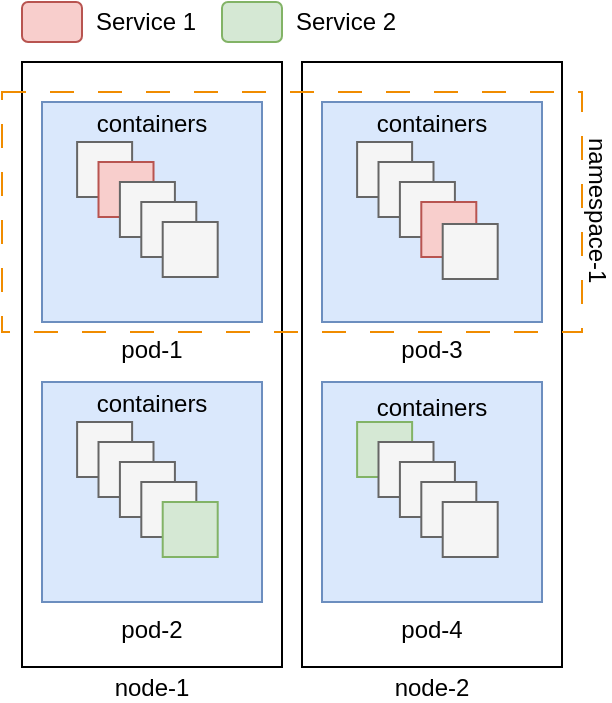 <mxfile version="24.7.5" pages="2">
  <diagram name="cluster" id="pKqm0DnqSHpwoGZbh5PU">
    <mxGraphModel dx="2207" dy="915" grid="1" gridSize="10" guides="1" tooltips="1" connect="1" arrows="1" fold="1" page="1" pageScale="1" pageWidth="850" pageHeight="1100" math="0" shadow="0">
      <root>
        <mxCell id="0" />
        <mxCell id="1" parent="0" />
        <mxCell id="Q1HTEA4Dha0VoTKqGhZd-123" value="Service 1" style="rounded=1;fillColor=#f8cecc;strokeColor=#b85450;labelPosition=right;verticalLabelPosition=middle;align=left;verticalAlign=middle;spacingLeft=5;labelBorderColor=none;textShadow=0;html=1;labelBackgroundColor=none;" parent="1" vertex="1">
          <mxGeometry x="170" y="130" width="30" height="20" as="geometry" />
        </mxCell>
        <object label="Service 2" isbg="55" id="Q1HTEA4Dha0VoTKqGhZd-122">
          <mxCell style="rounded=1;html=1;fillColor=#d5e8d4;strokeColor=#82b366;labelPosition=right;verticalLabelPosition=middle;align=left;verticalAlign=middle;spacingLeft=5;fontColor=#000000;labelBackgroundColor=none;" parent="1" vertex="1">
            <mxGeometry x="270" y="130" width="30" height="20" as="geometry" />
          </mxCell>
        </object>
        <mxCell id="KCAk8IIHr53h2jT4Eeow-2" value="" style="group;spacingTop=-2;spacing=0;fillColor=#f5f5f5;fontColor=#333333;strokeColor=#666666;container=0;" parent="1" vertex="1" connectable="0">
          <mxGeometry x="310" y="170" width="130" height="292.5" as="geometry" />
        </mxCell>
        <mxCell id="Q1HTEA4Dha0VoTKqGhZd-47" value="node-1" style="rounded=0;whiteSpace=wrap;html=1;labelPosition=center;verticalLabelPosition=bottom;align=center;verticalAlign=top;spacing=0;spacingTop=-2;" parent="1" vertex="1">
          <mxGeometry x="170" y="160" width="130" height="302.5" as="geometry" />
        </mxCell>
        <mxCell id="Q1HTEA4Dha0VoTKqGhZd-76" value="" style="group;labelPosition=center;verticalLabelPosition=top;align=center;verticalAlign=bottom;" parent="1" vertex="1" connectable="0">
          <mxGeometry x="180.003" y="320" width="110" height="110" as="geometry" />
        </mxCell>
        <mxCell id="Q1HTEA4Dha0VoTKqGhZd-69" value="pod-2" style="whiteSpace=wrap;html=1;aspect=fixed;labelPosition=center;verticalLabelPosition=bottom;align=center;verticalAlign=top;fillColor=#dae8fc;strokeColor=#6c8ebf;" parent="Q1HTEA4Dha0VoTKqGhZd-76" vertex="1">
          <mxGeometry width="110" height="110" as="geometry" />
        </mxCell>
        <mxCell id="Q1HTEA4Dha0VoTKqGhZd-70" value="containers" style="group;labelPosition=center;verticalLabelPosition=top;align=center;verticalAlign=bottom;" parent="Q1HTEA4Dha0VoTKqGhZd-76" vertex="1" connectable="0">
          <mxGeometry x="17.554" y="20" width="74.892" height="70" as="geometry" />
        </mxCell>
        <mxCell id="Q1HTEA4Dha0VoTKqGhZd-71" value="" style="whiteSpace=wrap;html=1;aspect=fixed;fillColor=#f5f5f5;fontColor=#333333;strokeColor=#666666;" parent="Q1HTEA4Dha0VoTKqGhZd-70" vertex="1">
          <mxGeometry width="27.5" height="27.5" as="geometry" />
        </mxCell>
        <mxCell id="Q1HTEA4Dha0VoTKqGhZd-72" value="" style="whiteSpace=wrap;html=1;aspect=fixed;fillColor=#f5f5f5;fontColor=#333333;strokeColor=#666666;" parent="Q1HTEA4Dha0VoTKqGhZd-70" vertex="1">
          <mxGeometry x="10.699" y="10" width="27.5" height="27.5" as="geometry" />
        </mxCell>
        <mxCell id="Q1HTEA4Dha0VoTKqGhZd-73" value="&lt;div&gt;&lt;/div&gt;" style="whiteSpace=wrap;html=1;aspect=fixed;labelPosition=center;verticalLabelPosition=bottom;align=center;verticalAlign=top;fillColor=#f5f5f5;fontColor=#333333;strokeColor=#666666;" parent="Q1HTEA4Dha0VoTKqGhZd-70" vertex="1">
          <mxGeometry x="21.398" y="20" width="27.5" height="27.5" as="geometry" />
        </mxCell>
        <mxCell id="Q1HTEA4Dha0VoTKqGhZd-74" value="" style="whiteSpace=wrap;html=1;aspect=fixed;labelPosition=center;verticalLabelPosition=bottom;align=center;verticalAlign=top;fillColor=#f5f5f5;fontColor=#333333;strokeColor=#666666;" parent="Q1HTEA4Dha0VoTKqGhZd-70" vertex="1">
          <mxGeometry x="32.096" y="30" width="27.5" height="27.5" as="geometry" />
        </mxCell>
        <mxCell id="Q1HTEA4Dha0VoTKqGhZd-75" value="" style="whiteSpace=wrap;html=1;aspect=fixed;labelPosition=center;verticalLabelPosition=bottom;align=center;verticalAlign=top;fillColor=#d5e8d4;strokeColor=#82b366;" parent="Q1HTEA4Dha0VoTKqGhZd-70" vertex="1">
          <mxGeometry x="42.795" y="40" width="27.5" height="27.5" as="geometry" />
        </mxCell>
        <mxCell id="Q1HTEA4Dha0VoTKqGhZd-77" value="" style="group" parent="1" vertex="1" connectable="0">
          <mxGeometry x="180" y="180" width="110" height="110" as="geometry" />
        </mxCell>
        <mxCell id="Q1HTEA4Dha0VoTKqGhZd-16" value="pod-1" style="whiteSpace=wrap;html=1;aspect=fixed;labelPosition=center;verticalLabelPosition=bottom;align=center;verticalAlign=top;fillColor=#dae8fc;strokeColor=#6c8ebf;" parent="Q1HTEA4Dha0VoTKqGhZd-77" vertex="1">
          <mxGeometry width="110" height="110" as="geometry" />
        </mxCell>
        <mxCell id="Q1HTEA4Dha0VoTKqGhZd-48" value="containers" style="group;labelPosition=center;verticalLabelPosition=top;align=center;verticalAlign=bottom;" parent="Q1HTEA4Dha0VoTKqGhZd-77" vertex="1" connectable="0">
          <mxGeometry x="17.554" y="20" width="74.892" height="70" as="geometry" />
        </mxCell>
        <mxCell id="Q1HTEA4Dha0VoTKqGhZd-49" value="" style="whiteSpace=wrap;html=1;aspect=fixed;fillColor=#f5f5f5;fontColor=#333333;strokeColor=#666666;" parent="Q1HTEA4Dha0VoTKqGhZd-48" vertex="1">
          <mxGeometry width="27.5" height="27.5" as="geometry" />
        </mxCell>
        <mxCell id="Q1HTEA4Dha0VoTKqGhZd-50" value="" style="whiteSpace=wrap;html=1;aspect=fixed;fillColor=#f8cecc;strokeColor=#b85450;" parent="Q1HTEA4Dha0VoTKqGhZd-48" vertex="1">
          <mxGeometry x="10.699" y="10" width="27.5" height="27.5" as="geometry" />
        </mxCell>
        <mxCell id="Q1HTEA4Dha0VoTKqGhZd-51" value="&lt;div&gt;&lt;/div&gt;" style="whiteSpace=wrap;html=1;aspect=fixed;labelPosition=center;verticalLabelPosition=bottom;align=center;verticalAlign=top;fillColor=#f5f5f5;fontColor=#333333;strokeColor=#666666;" parent="Q1HTEA4Dha0VoTKqGhZd-48" vertex="1">
          <mxGeometry x="21.398" y="20" width="27.5" height="27.5" as="geometry" />
        </mxCell>
        <mxCell id="Q1HTEA4Dha0VoTKqGhZd-52" value="" style="whiteSpace=wrap;html=1;aspect=fixed;labelPosition=center;verticalLabelPosition=bottom;align=center;verticalAlign=top;fillColor=#f5f5f5;strokeColor=#666666;fontColor=#333333;" parent="Q1HTEA4Dha0VoTKqGhZd-48" vertex="1">
          <mxGeometry x="32.096" y="30" width="27.5" height="27.5" as="geometry" />
        </mxCell>
        <mxCell id="Q1HTEA4Dha0VoTKqGhZd-53" value="" style="whiteSpace=wrap;html=1;aspect=fixed;labelPosition=center;verticalLabelPosition=bottom;align=center;verticalAlign=top;fillColor=#f5f5f5;fontColor=#333333;strokeColor=#666666;" parent="Q1HTEA4Dha0VoTKqGhZd-48" vertex="1">
          <mxGeometry x="42.795" y="40" width="27.5" height="27.5" as="geometry" />
        </mxCell>
        <mxCell id="KCAk8IIHr53h2jT4Eeow-3" value="node-2" style="rounded=0;whiteSpace=wrap;html=1;labelPosition=center;verticalLabelPosition=bottom;align=center;verticalAlign=top;spacing=0;spacingTop=-2;" parent="1" vertex="1">
          <mxGeometry x="310" y="160" width="130" height="302.5" as="geometry" />
        </mxCell>
        <mxCell id="Q1HTEA4Dha0VoTKqGhZd-102" value="" style="group" parent="1" vertex="1" connectable="0">
          <mxGeometry x="320.003" y="320" width="110" height="110" as="geometry" />
        </mxCell>
        <mxCell id="Q1HTEA4Dha0VoTKqGhZd-103" value="pod-4" style="whiteSpace=wrap;html=1;aspect=fixed;labelPosition=center;verticalLabelPosition=bottom;align=center;verticalAlign=top;fillColor=#dae8fc;strokeColor=#6c8ebf;" parent="Q1HTEA4Dha0VoTKqGhZd-102" vertex="1">
          <mxGeometry width="110" height="110" as="geometry" />
        </mxCell>
        <mxCell id="Q1HTEA4Dha0VoTKqGhZd-104" value="containers" style="group;labelPosition=center;verticalLabelPosition=top;align=center;verticalAlign=bottom;spacing=0;spacingTop=-2;" parent="Q1HTEA4Dha0VoTKqGhZd-102" vertex="1" connectable="0">
          <mxGeometry x="17.554" y="20" width="74.892" height="70" as="geometry" />
        </mxCell>
        <mxCell id="Q1HTEA4Dha0VoTKqGhZd-105" value="" style="whiteSpace=wrap;html=1;aspect=fixed;fillColor=#d5e8d4;strokeColor=#82b366;" parent="Q1HTEA4Dha0VoTKqGhZd-104" vertex="1">
          <mxGeometry width="27.5" height="27.5" as="geometry" />
        </mxCell>
        <mxCell id="Q1HTEA4Dha0VoTKqGhZd-106" value="" style="whiteSpace=wrap;html=1;aspect=fixed;fillColor=#f5f5f5;fontColor=#333333;strokeColor=#666666;" parent="Q1HTEA4Dha0VoTKqGhZd-104" vertex="1">
          <mxGeometry x="10.699" y="10" width="27.5" height="27.5" as="geometry" />
        </mxCell>
        <mxCell id="Q1HTEA4Dha0VoTKqGhZd-107" value="&lt;div&gt;&lt;/div&gt;" style="whiteSpace=wrap;html=1;aspect=fixed;labelPosition=center;verticalLabelPosition=bottom;align=center;verticalAlign=top;fillColor=#f5f5f5;fontColor=#333333;strokeColor=#666666;" parent="Q1HTEA4Dha0VoTKqGhZd-104" vertex="1">
          <mxGeometry x="21.398" y="20" width="27.5" height="27.5" as="geometry" />
        </mxCell>
        <mxCell id="Q1HTEA4Dha0VoTKqGhZd-108" value="" style="whiteSpace=wrap;html=1;aspect=fixed;labelPosition=center;verticalLabelPosition=bottom;align=center;verticalAlign=top;fillColor=#f5f5f5;fontColor=#333333;strokeColor=#666666;" parent="Q1HTEA4Dha0VoTKqGhZd-104" vertex="1">
          <mxGeometry x="32.096" y="30" width="27.5" height="27.5" as="geometry" />
        </mxCell>
        <mxCell id="Q1HTEA4Dha0VoTKqGhZd-109" value="" style="whiteSpace=wrap;html=1;aspect=fixed;labelPosition=center;verticalLabelPosition=bottom;align=center;verticalAlign=top;fillColor=#f5f5f5;fontColor=#333333;strokeColor=#666666;" parent="Q1HTEA4Dha0VoTKqGhZd-104" vertex="1">
          <mxGeometry x="42.795" y="40" width="27.5" height="27.5" as="geometry" />
        </mxCell>
        <mxCell id="Q1HTEA4Dha0VoTKqGhZd-110" value="" style="group" parent="1" vertex="1" connectable="0">
          <mxGeometry x="320" y="180" width="110" height="110" as="geometry" />
        </mxCell>
        <mxCell id="Q1HTEA4Dha0VoTKqGhZd-111" value="pod-3" style="whiteSpace=wrap;html=1;aspect=fixed;labelPosition=center;verticalLabelPosition=bottom;align=center;verticalAlign=top;fillColor=#dae8fc;strokeColor=#6c8ebf;" parent="Q1HTEA4Dha0VoTKqGhZd-110" vertex="1">
          <mxGeometry width="110" height="110" as="geometry" />
        </mxCell>
        <mxCell id="Q1HTEA4Dha0VoTKqGhZd-112" value="containers" style="group;labelPosition=center;verticalLabelPosition=top;align=center;verticalAlign=bottom;" parent="Q1HTEA4Dha0VoTKqGhZd-110" vertex="1" connectable="0">
          <mxGeometry x="17.554" y="20" width="74.892" height="70" as="geometry" />
        </mxCell>
        <mxCell id="Q1HTEA4Dha0VoTKqGhZd-113" value="" style="whiteSpace=wrap;html=1;aspect=fixed;fillColor=#f5f5f5;fontColor=#333333;strokeColor=#666666;" parent="Q1HTEA4Dha0VoTKqGhZd-112" vertex="1">
          <mxGeometry width="27.5" height="27.5" as="geometry" />
        </mxCell>
        <mxCell id="Q1HTEA4Dha0VoTKqGhZd-114" value="" style="whiteSpace=wrap;html=1;aspect=fixed;fillColor=#f5f5f5;fontColor=#333333;strokeColor=#666666;" parent="Q1HTEA4Dha0VoTKqGhZd-112" vertex="1">
          <mxGeometry x="10.699" y="10" width="27.5" height="27.5" as="geometry" />
        </mxCell>
        <mxCell id="Q1HTEA4Dha0VoTKqGhZd-115" value="&lt;div&gt;&lt;/div&gt;" style="whiteSpace=wrap;html=1;aspect=fixed;labelPosition=center;verticalLabelPosition=bottom;align=center;verticalAlign=top;fillColor=#f5f5f5;fontColor=#333333;strokeColor=#666666;" parent="Q1HTEA4Dha0VoTKqGhZd-112" vertex="1">
          <mxGeometry x="21.398" y="20" width="27.5" height="27.5" as="geometry" />
        </mxCell>
        <mxCell id="Q1HTEA4Dha0VoTKqGhZd-116" value="" style="whiteSpace=wrap;html=1;aspect=fixed;labelPosition=center;verticalLabelPosition=bottom;align=center;verticalAlign=top;fillColor=#f8cecc;strokeColor=#b85450;" parent="Q1HTEA4Dha0VoTKqGhZd-112" vertex="1">
          <mxGeometry x="32.096" y="30" width="27.5" height="27.5" as="geometry" />
        </mxCell>
        <mxCell id="Q1HTEA4Dha0VoTKqGhZd-117" value="" style="whiteSpace=wrap;html=1;aspect=fixed;labelPosition=center;verticalLabelPosition=bottom;align=center;verticalAlign=top;fillColor=#f5f5f5;fontColor=#333333;strokeColor=#666666;fillStyle=auto;" parent="Q1HTEA4Dha0VoTKqGhZd-112" vertex="1">
          <mxGeometry x="42.795" y="41" width="27.5" height="27.5" as="geometry" />
        </mxCell>
        <mxCell id="bxTT6aQcZr5aaNGJQqWE-4" value="namespace-1" style="rounded=0;whiteSpace=wrap;html=1;verticalAlign=middle;labelPosition=right;verticalLabelPosition=middle;align=left;dashed=1;fillColor=none;strokeColor=#f08c00;spacing=0;spacingTop=-2;textDirection=vertical-lr;dashPattern=12 12;" vertex="1" parent="1">
          <mxGeometry x="160" y="175" width="290" height="120" as="geometry" />
        </mxCell>
      </root>
    </mxGraphModel>
  </diagram>
  <diagram id="SsesLJ1QEQCVGnYVArLB" name="Page-2">
    <mxGraphModel dx="530" dy="489" grid="1" gridSize="10" guides="1" tooltips="1" connect="1" arrows="1" fold="1" page="1" pageScale="1" pageWidth="850" pageHeight="1100" math="0" shadow="0">
      <root>
        <mxCell id="0" />
        <mxCell id="1" parent="0" />
        <mxCell id="Exr8_5SCpmUkRx5RfSMv-20" style="edgeStyle=orthogonalEdgeStyle;rounded=0;orthogonalLoop=1;jettySize=auto;html=1;exitX=0.5;exitY=1;exitDx=0;exitDy=0;entryX=0.75;entryY=1;entryDx=0;entryDy=0;curved=1;" parent="1" source="Exr8_5SCpmUkRx5RfSMv-2" target="JI7uhu47bY2dJ4-XvNNi-6" edge="1">
          <mxGeometry relative="1" as="geometry">
            <Array as="points">
              <mxPoint x="520" y="530" />
              <mxPoint x="402" y="530" />
            </Array>
          </mxGeometry>
        </mxCell>
        <mxCell id="Exr8_5SCpmUkRx5RfSMv-14" style="edgeStyle=orthogonalEdgeStyle;rounded=0;orthogonalLoop=1;jettySize=auto;html=1;entryX=0.5;entryY=0;entryDx=0;entryDy=0;exitX=0.75;exitY=0;exitDx=0;exitDy=0;curved=1;" parent="1" source="JI7uhu47bY2dJ4-XvNNi-6" target="Exr8_5SCpmUkRx5RfSMv-2" edge="1">
          <mxGeometry relative="1" as="geometry">
            <mxPoint x="430" y="310" as="targetPoint" />
            <Array as="points">
              <mxPoint x="402" y="320" />
              <mxPoint x="520" y="320" />
            </Array>
          </mxGeometry>
        </mxCell>
        <mxCell id="Exr8_5SCpmUkRx5RfSMv-23" value="Adjust&lt;div style=&quot;font-size: 10px;&quot;&gt;Worker #&lt;/div&gt;" style="edgeLabel;html=1;align=center;verticalAlign=middle;resizable=0;points=[];labelBackgroundColor=none;fontSize=10;labelBorderColor=none;" parent="Exr8_5SCpmUkRx5RfSMv-14" vertex="1" connectable="0">
          <mxGeometry x="-0.017" y="2" relative="1" as="geometry">
            <mxPoint x="8" y="-12" as="offset" />
          </mxGeometry>
        </mxCell>
        <mxCell id="Exr8_5SCpmUkRx5RfSMv-27" style="edgeStyle=orthogonalEdgeStyle;rounded=0;orthogonalLoop=1;jettySize=auto;html=1;exitX=0.25;exitY=0;exitDx=0;exitDy=0;entryX=0.5;entryY=0;entryDx=0;entryDy=0;curved=1;" parent="1" source="JI7uhu47bY2dJ4-XvNNi-6" target="JI7uhu47bY2dJ4-XvNNi-2" edge="1">
          <mxGeometry relative="1" as="geometry">
            <Array as="points">
              <mxPoint x="358" y="320" />
              <mxPoint x="255" y="320" />
            </Array>
          </mxGeometry>
        </mxCell>
        <mxCell id="Exr8_5SCpmUkRx5RfSMv-29" value="Observe&lt;div style=&quot;font-size: 10px;&quot;&gt;Depth&lt;/div&gt;" style="edgeLabel;html=1;align=center;verticalAlign=middle;resizable=0;points=[];labelBackgroundColor=none;fontSize=10;" parent="Exr8_5SCpmUkRx5RfSMv-27" vertex="1" connectable="0">
          <mxGeometry x="0.186" y="1" relative="1" as="geometry">
            <mxPoint x="-5" y="-15" as="offset" />
          </mxGeometry>
        </mxCell>
        <mxCell id="JI7uhu47bY2dJ4-XvNNi-6" value="Controller" style="rounded=0;whiteSpace=wrap;html=1;" parent="1" vertex="1">
          <mxGeometry x="335" y="400" width="90" height="40" as="geometry" />
        </mxCell>
        <mxCell id="Exr8_5SCpmUkRx5RfSMv-8" value="" style="group" parent="1" vertex="1" connectable="0">
          <mxGeometry x="470" y="390" width="110" height="130" as="geometry" />
        </mxCell>
        <mxCell id="Exr8_5SCpmUkRx5RfSMv-6" value="" style="group" parent="Exr8_5SCpmUkRx5RfSMv-8" vertex="1" connectable="0">
          <mxGeometry x="10" width="110" height="100" as="geometry" />
        </mxCell>
        <mxCell id="Exr8_5SCpmUkRx5RfSMv-2" value="" style="rounded=0;whiteSpace=wrap;html=1;fillColor=#dae8fc;strokeColor=#6c8ebf;" parent="Exr8_5SCpmUkRx5RfSMv-6" vertex="1">
          <mxGeometry width="80" height="70" as="geometry" />
        </mxCell>
        <mxCell id="Exr8_5SCpmUkRx5RfSMv-3" value="" style="rounded=0;whiteSpace=wrap;html=1;fillColor=#dae8fc;strokeColor=#6c8ebf;" parent="Exr8_5SCpmUkRx5RfSMv-6" vertex="1">
          <mxGeometry x="10" y="10" width="80" height="70" as="geometry" />
        </mxCell>
        <mxCell id="Exr8_5SCpmUkRx5RfSMv-4" value="" style="rounded=0;whiteSpace=wrap;html=1;fillColor=#dae8fc;strokeColor=#6c8ebf;" parent="Exr8_5SCpmUkRx5RfSMv-6" vertex="1">
          <mxGeometry x="20" y="20" width="80" height="70" as="geometry" />
        </mxCell>
        <mxCell id="Exr8_5SCpmUkRx5RfSMv-5" value="" style="rounded=0;whiteSpace=wrap;html=1;fillColor=#dae8fc;strokeColor=#6c8ebf;" parent="Exr8_5SCpmUkRx5RfSMv-6" vertex="1">
          <mxGeometry x="30" y="30" width="80" height="70" as="geometry" />
        </mxCell>
        <mxCell id="Exr8_5SCpmUkRx5RfSMv-13" style="edgeStyle=orthogonalEdgeStyle;rounded=0;orthogonalLoop=1;jettySize=auto;html=1;entryX=0.25;entryY=1;entryDx=0;entryDy=0;exitX=0.5;exitY=1;exitDx=0;exitDy=0;curved=1;" parent="1" source="JI7uhu47bY2dJ4-XvNNi-1" target="JI7uhu47bY2dJ4-XvNNi-6" edge="1">
          <mxGeometry relative="1" as="geometry">
            <Array as="points">
              <mxPoint x="255" y="530" />
              <mxPoint x="358" y="530" />
              <mxPoint x="358" y="440" />
            </Array>
          </mxGeometry>
        </mxCell>
        <mxCell id="Exr8_5SCpmUkRx5RfSMv-16" value="" style="group;labelPosition=left;verticalLabelPosition=middle;align=right;verticalAlign=top;fillColor=default;" parent="1" vertex="1" connectable="0">
          <mxGeometry x="210" y="360" width="90" height="140" as="geometry" />
        </mxCell>
        <mxCell id="Exr8_5SCpmUkRx5RfSMv-15" value="" style="group" parent="Exr8_5SCpmUkRx5RfSMv-16" vertex="1" connectable="0">
          <mxGeometry width="90" height="60" as="geometry" />
        </mxCell>
        <mxCell id="JI7uhu47bY2dJ4-XvNNi-2" value="Item 1" style="rounded=0;whiteSpace=wrap;html=1;fillColor=#f8cecc;strokeColor=#b85450;" parent="Exr8_5SCpmUkRx5RfSMv-15" vertex="1">
          <mxGeometry width="90" height="20" as="geometry" />
        </mxCell>
        <mxCell id="JI7uhu47bY2dJ4-XvNNi-3" value="Item 2" style="rounded=0;whiteSpace=wrap;html=1;fillColor=#ffe6cc;strokeColor=#d79b00;" parent="Exr8_5SCpmUkRx5RfSMv-15" vertex="1">
          <mxGeometry y="20" width="90" height="20" as="geometry" />
        </mxCell>
        <mxCell id="JI7uhu47bY2dJ4-XvNNi-4" value="Item 3" style="rounded=0;whiteSpace=wrap;html=1;fillColor=#fff2cc;strokeColor=#d6b656;" parent="Exr8_5SCpmUkRx5RfSMv-15" vertex="1">
          <mxGeometry y="40" width="90" height="20" as="geometry" />
        </mxCell>
        <mxCell id="JI7uhu47bY2dJ4-XvNNi-1" value="Queue" style="rounded=0;whiteSpace=wrap;html=1;labelPosition=center;verticalLabelPosition=middle;align=center;verticalAlign=bottom;fillColor=none;" parent="Exr8_5SCpmUkRx5RfSMv-16" vertex="1">
          <mxGeometry width="90" height="140" as="geometry" />
        </mxCell>
        <mxCell id="eVZ68LNaaGLJ4YVl-FH2-1" value="&amp;nbsp;" style="text;html=1;align=center;verticalAlign=middle;resizable=0;points=[];autosize=1;strokeColor=none;fillColor=none;" vertex="1" parent="1">
          <mxGeometry x="365" y="280" width="30" height="30" as="geometry" />
        </mxCell>
      </root>
    </mxGraphModel>
  </diagram>
</mxfile>
